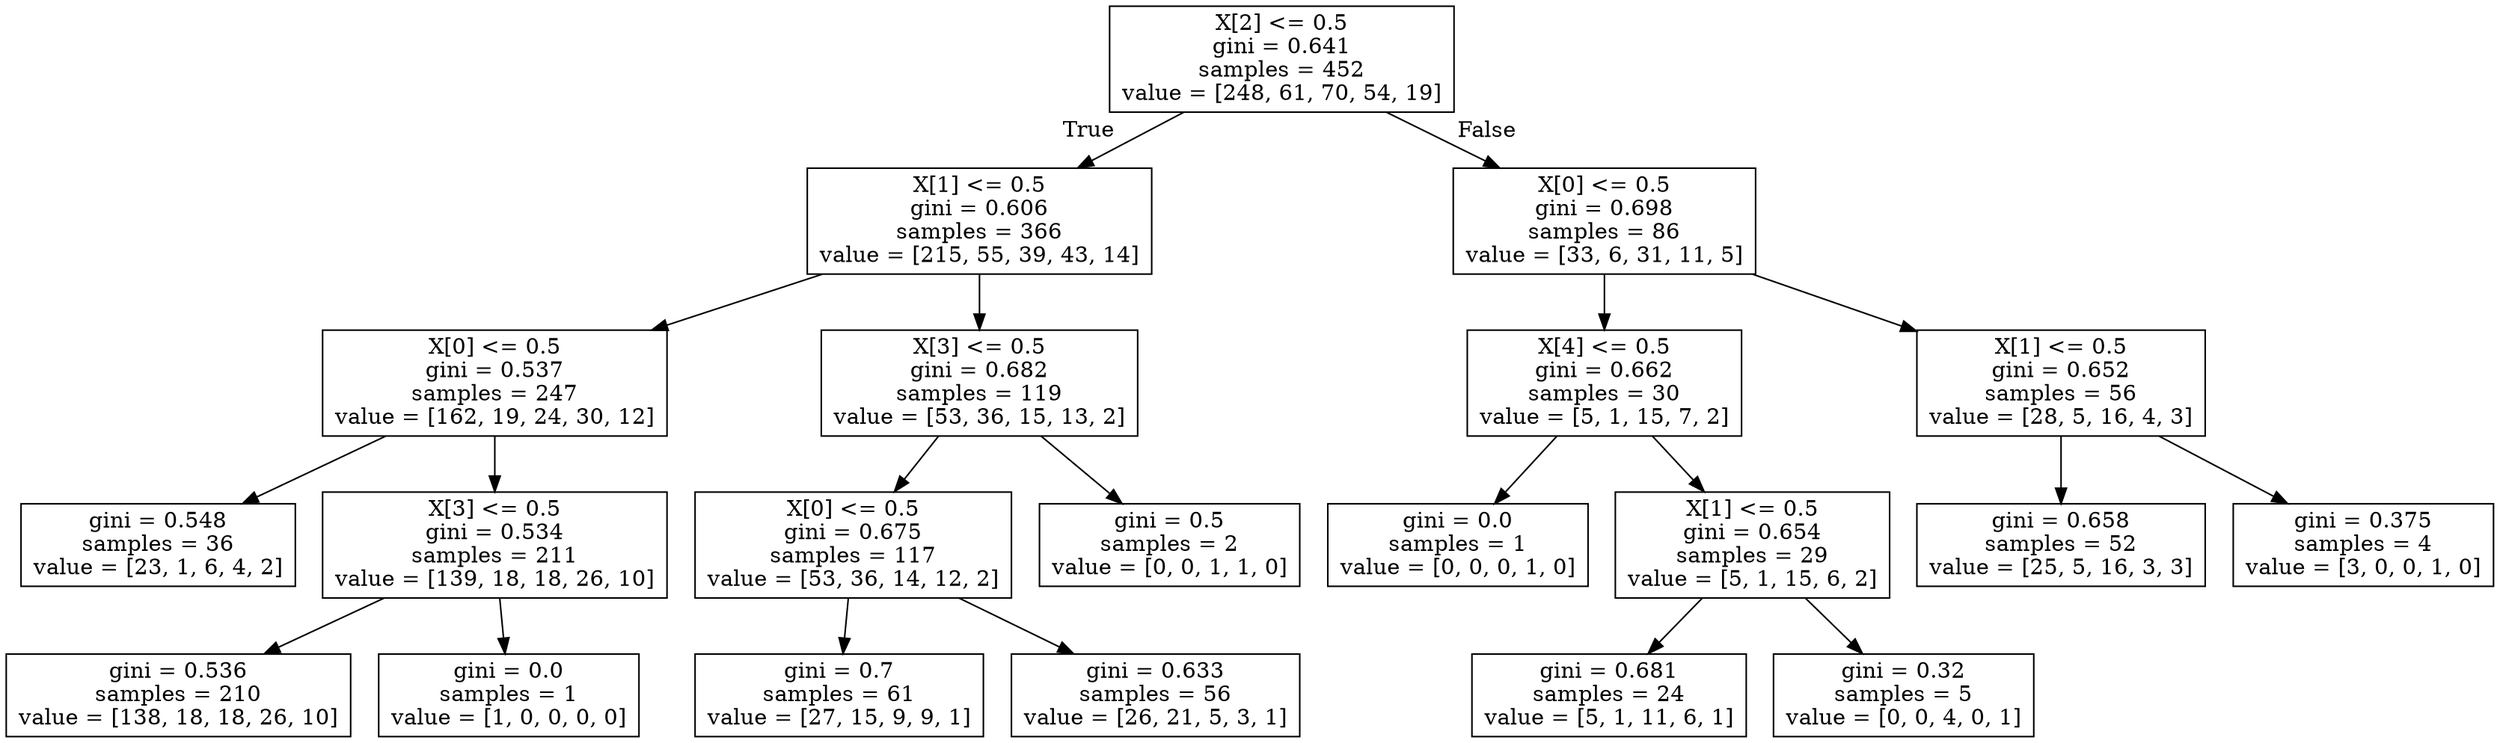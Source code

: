 digraph Tree {
node [shape=box] ;
0 [label="X[2] <= 0.5\ngini = 0.641\nsamples = 452\nvalue = [248, 61, 70, 54, 19]"] ;
1 [label="X[1] <= 0.5\ngini = 0.606\nsamples = 366\nvalue = [215, 55, 39, 43, 14]"] ;
0 -> 1 [labeldistance=2.5, labelangle=45, headlabel="True"] ;
2 [label="X[0] <= 0.5\ngini = 0.537\nsamples = 247\nvalue = [162, 19, 24, 30, 12]"] ;
1 -> 2 ;
3 [label="gini = 0.548\nsamples = 36\nvalue = [23, 1, 6, 4, 2]"] ;
2 -> 3 ;
4 [label="X[3] <= 0.5\ngini = 0.534\nsamples = 211\nvalue = [139, 18, 18, 26, 10]"] ;
2 -> 4 ;
5 [label="gini = 0.536\nsamples = 210\nvalue = [138, 18, 18, 26, 10]"] ;
4 -> 5 ;
6 [label="gini = 0.0\nsamples = 1\nvalue = [1, 0, 0, 0, 0]"] ;
4 -> 6 ;
7 [label="X[3] <= 0.5\ngini = 0.682\nsamples = 119\nvalue = [53, 36, 15, 13, 2]"] ;
1 -> 7 ;
8 [label="X[0] <= 0.5\ngini = 0.675\nsamples = 117\nvalue = [53, 36, 14, 12, 2]"] ;
7 -> 8 ;
9 [label="gini = 0.7\nsamples = 61\nvalue = [27, 15, 9, 9, 1]"] ;
8 -> 9 ;
10 [label="gini = 0.633\nsamples = 56\nvalue = [26, 21, 5, 3, 1]"] ;
8 -> 10 ;
11 [label="gini = 0.5\nsamples = 2\nvalue = [0, 0, 1, 1, 0]"] ;
7 -> 11 ;
12 [label="X[0] <= 0.5\ngini = 0.698\nsamples = 86\nvalue = [33, 6, 31, 11, 5]"] ;
0 -> 12 [labeldistance=2.5, labelangle=-45, headlabel="False"] ;
13 [label="X[4] <= 0.5\ngini = 0.662\nsamples = 30\nvalue = [5, 1, 15, 7, 2]"] ;
12 -> 13 ;
14 [label="gini = 0.0\nsamples = 1\nvalue = [0, 0, 0, 1, 0]"] ;
13 -> 14 ;
15 [label="X[1] <= 0.5\ngini = 0.654\nsamples = 29\nvalue = [5, 1, 15, 6, 2]"] ;
13 -> 15 ;
16 [label="gini = 0.681\nsamples = 24\nvalue = [5, 1, 11, 6, 1]"] ;
15 -> 16 ;
17 [label="gini = 0.32\nsamples = 5\nvalue = [0, 0, 4, 0, 1]"] ;
15 -> 17 ;
18 [label="X[1] <= 0.5\ngini = 0.652\nsamples = 56\nvalue = [28, 5, 16, 4, 3]"] ;
12 -> 18 ;
19 [label="gini = 0.658\nsamples = 52\nvalue = [25, 5, 16, 3, 3]"] ;
18 -> 19 ;
20 [label="gini = 0.375\nsamples = 4\nvalue = [3, 0, 0, 1, 0]"] ;
18 -> 20 ;
}